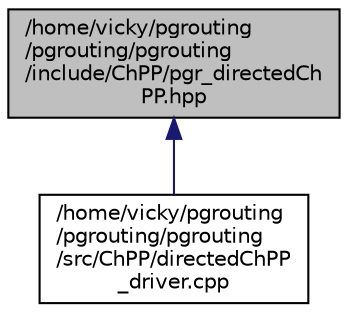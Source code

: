 digraph "/home/vicky/pgrouting/pgrouting/pgrouting/include/ChPP/pgr_directedChPP.hpp"
{
  edge [fontname="Helvetica",fontsize="10",labelfontname="Helvetica",labelfontsize="10"];
  node [fontname="Helvetica",fontsize="10",shape=record];
  Node1 [label="/home/vicky/pgrouting\l/pgrouting/pgrouting\l/include/ChPP/pgr_directedCh\lPP.hpp",height=0.2,width=0.4,color="black", fillcolor="grey75", style="filled", fontcolor="black"];
  Node1 -> Node2 [dir="back",color="midnightblue",fontsize="10",style="solid",fontname="Helvetica"];
  Node2 [label="/home/vicky/pgrouting\l/pgrouting/pgrouting\l/src/ChPP/directedChPP\l_driver.cpp",height=0.2,width=0.4,color="black", fillcolor="white", style="filled",URL="$directedChPP__driver_8cpp.html"];
}
